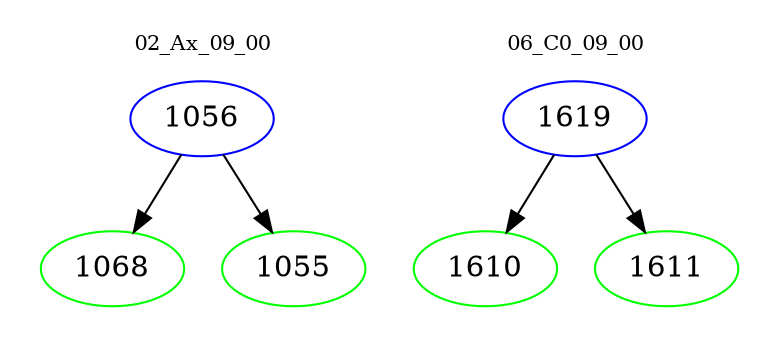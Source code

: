 digraph{
subgraph cluster_0 {
color = white
label = "02_Ax_09_00";
fontsize=10;
T0_1056 [label="1056", color="blue"]
T0_1056 -> T0_1068 [color="black"]
T0_1068 [label="1068", color="green"]
T0_1056 -> T0_1055 [color="black"]
T0_1055 [label="1055", color="green"]
}
subgraph cluster_1 {
color = white
label = "06_C0_09_00";
fontsize=10;
T1_1619 [label="1619", color="blue"]
T1_1619 -> T1_1610 [color="black"]
T1_1610 [label="1610", color="green"]
T1_1619 -> T1_1611 [color="black"]
T1_1611 [label="1611", color="green"]
}
}
